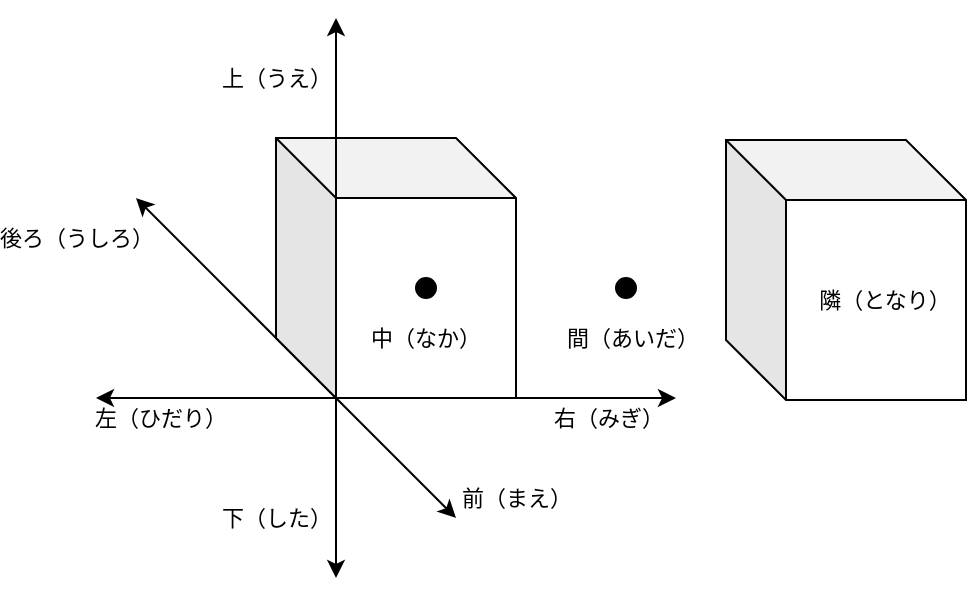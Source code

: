 <mxfile version="17.2.4" type="device" pages="2"><diagram id="fyIxxfksrRG_5w3AOqnU" name="Page-2"><mxGraphModel dx="946" dy="614" grid="0" gridSize="10" guides="1" tooltips="1" connect="1" arrows="1" fold="1" page="1" pageScale="1" pageWidth="1654" pageHeight="2336" math="0" shadow="0"><root><mxCell id="z0bt2hSbTTJKv4o3XmPd-0"/><mxCell id="z0bt2hSbTTJKv4o3XmPd-1" parent="z0bt2hSbTTJKv4o3XmPd-0"/><mxCell id="z0bt2hSbTTJKv4o3XmPd-6" value="" style="endArrow=classic;html=1;rounded=0;endFill=1;startArrow=classic;startFill=1;" parent="z0bt2hSbTTJKv4o3XmPd-1" edge="1"><mxGeometry width="50" height="50" relative="1" as="geometry"><mxPoint x="660" y="350" as="sourcePoint"/><mxPoint x="820" y="510" as="targetPoint"/></mxGeometry></mxCell><mxCell id="z0bt2hSbTTJKv4o3XmPd-7" value="後ろ（うしろ）" style="edgeLabel;html=1;align=center;verticalAlign=middle;resizable=0;points=[];labelBackgroundColor=none;" parent="z0bt2hSbTTJKv4o3XmPd-6" vertex="1" connectable="0"><mxGeometry x="0.2" relative="1" as="geometry"><mxPoint x="-126" y="-76" as="offset"/></mxGeometry></mxCell><mxCell id="z0bt2hSbTTJKv4o3XmPd-11" value="前（まえ）" style="edgeLabel;html=1;align=center;verticalAlign=middle;resizable=0;points=[];labelBackgroundColor=none;" parent="z0bt2hSbTTJKv4o3XmPd-6" vertex="1" connectable="0"><mxGeometry x="0.6" y="3" relative="1" as="geometry"><mxPoint x="60" y="24" as="offset"/></mxGeometry></mxCell><mxCell id="z0bt2hSbTTJKv4o3XmPd-2" value="" style="shape=cube;whiteSpace=wrap;html=1;boundedLbl=1;backgroundOutline=1;darkOpacity=0.05;darkOpacity2=0.1;fillColor=default;size=30;" parent="z0bt2hSbTTJKv4o3XmPd-1" vertex="1"><mxGeometry x="730" y="320" width="120" height="130" as="geometry"/></mxCell><mxCell id="z0bt2hSbTTJKv4o3XmPd-12" value="" style="endArrow=classic;html=1;rounded=0;endFill=1;startArrow=classic;startFill=1;" parent="z0bt2hSbTTJKv4o3XmPd-1" edge="1"><mxGeometry width="50" height="50" relative="1" as="geometry"><mxPoint x="640" y="450" as="sourcePoint"/><mxPoint x="930" y="450" as="targetPoint"/></mxGeometry></mxCell><mxCell id="z0bt2hSbTTJKv4o3XmPd-13" value="左（ひだり）" style="edgeLabel;html=1;align=center;verticalAlign=middle;resizable=0;points=[];labelBackgroundColor=none;" parent="z0bt2hSbTTJKv4o3XmPd-12" vertex="1" connectable="0"><mxGeometry x="0.2" relative="1" as="geometry"><mxPoint x="-142" y="10" as="offset"/></mxGeometry></mxCell><mxCell id="z0bt2hSbTTJKv4o3XmPd-14" value="右（みぎ）" style="edgeLabel;html=1;align=center;verticalAlign=middle;resizable=0;points=[];labelBackgroundColor=none;" parent="z0bt2hSbTTJKv4o3XmPd-12" vertex="1" connectable="0"><mxGeometry x="0.6" y="3" relative="1" as="geometry"><mxPoint x="24" y="13" as="offset"/></mxGeometry></mxCell><mxCell id="z0bt2hSbTTJKv4o3XmPd-18" value="" style="endArrow=classic;html=1;rounded=0;endFill=1;startArrow=classic;startFill=1;" parent="z0bt2hSbTTJKv4o3XmPd-1" edge="1"><mxGeometry width="50" height="50" relative="1" as="geometry"><mxPoint x="760" y="540" as="sourcePoint"/><mxPoint x="760" y="260" as="targetPoint"/></mxGeometry></mxCell><mxCell id="z0bt2hSbTTJKv4o3XmPd-24" value="上（うえ）" style="edgeLabel;html=1;align=center;verticalAlign=middle;resizable=0;points=[];labelBackgroundColor=none;" parent="z0bt2hSbTTJKv4o3XmPd-18" vertex="1" connectable="0"><mxGeometry x="0.817" relative="1" as="geometry"><mxPoint x="-30" y="4" as="offset"/></mxGeometry></mxCell><mxCell id="z0bt2hSbTTJKv4o3XmPd-25" value="下（した）" style="edgeLabel;html=1;align=center;verticalAlign=middle;resizable=0;points=[];" parent="z0bt2hSbTTJKv4o3XmPd-18" vertex="1" connectable="0"><mxGeometry x="-0.714" y="1" relative="1" as="geometry"><mxPoint x="-29" y="10" as="offset"/></mxGeometry></mxCell><mxCell id="z0bt2hSbTTJKv4o3XmPd-26" value="" style="ellipse;whiteSpace=wrap;html=1;aspect=fixed;labelBackgroundColor=none;fillColor=#000000;" parent="z0bt2hSbTTJKv4o3XmPd-1" vertex="1"><mxGeometry x="800" y="390" width="10" height="10" as="geometry"/></mxCell><mxCell id="z0bt2hSbTTJKv4o3XmPd-28" value="&lt;font style=&quot;font-size: 11px&quot;&gt;中（なか）&lt;/font&gt;" style="text;html=1;strokeColor=none;fillColor=none;align=center;verticalAlign=middle;whiteSpace=wrap;rounded=0;labelBackgroundColor=none;" parent="z0bt2hSbTTJKv4o3XmPd-1" vertex="1"><mxGeometry x="775" y="410" width="60" height="20" as="geometry"/></mxCell><mxCell id="z0bt2hSbTTJKv4o3XmPd-36" value="&lt;font style=&quot;font-size: 11px&quot;&gt;間（あいだ）&lt;/font&gt;" style="text;html=1;strokeColor=none;fillColor=none;align=center;verticalAlign=middle;whiteSpace=wrap;rounded=0;labelBackgroundColor=none;" parent="z0bt2hSbTTJKv4o3XmPd-1" vertex="1"><mxGeometry x="871" y="410" width="75" height="20" as="geometry"/></mxCell><mxCell id="z0bt2hSbTTJKv4o3XmPd-37" value="" style="ellipse;whiteSpace=wrap;html=1;aspect=fixed;labelBackgroundColor=none;fillColor=#000000;" parent="z0bt2hSbTTJKv4o3XmPd-1" vertex="1"><mxGeometry x="900" y="390" width="10" height="10" as="geometry"/></mxCell><mxCell id="z0bt2hSbTTJKv4o3XmPd-39" value="" style="group;fillColor=default;" parent="z0bt2hSbTTJKv4o3XmPd-1" vertex="1" connectable="0"><mxGeometry x="955" y="321" width="120" height="130" as="geometry"/></mxCell><mxCell id="z0bt2hSbTTJKv4o3XmPd-32" value="&lt;font style=&quot;font-size: 11px&quot;&gt;隣（となり）&lt;/font&gt;" style="text;html=1;strokeColor=none;fillColor=none;align=center;verticalAlign=middle;whiteSpace=wrap;rounded=0;labelBackgroundColor=none;" parent="z0bt2hSbTTJKv4o3XmPd-39" vertex="1"><mxGeometry x="42" y="70" width="75" height="20" as="geometry"/></mxCell><mxCell id="z0bt2hSbTTJKv4o3XmPd-33" value="" style="shape=cube;whiteSpace=wrap;html=1;boundedLbl=1;backgroundOutline=1;darkOpacity=0.05;darkOpacity2=0.1;fillColor=none;size=30;" parent="z0bt2hSbTTJKv4o3XmPd-39" vertex="1"><mxGeometry width="120" height="130" as="geometry"/></mxCell></root></mxGraphModel></diagram><diagram id="JkhuNl2RGPI8bCacHLsy" name="Page-3"><mxGraphModel dx="946" dy="614" grid="0" gridSize="10" guides="1" tooltips="1" connect="1" arrows="1" fold="1" page="1" pageScale="1" pageWidth="1654" pageHeight="2336" math="0" shadow="0"><root><mxCell id="0"/><mxCell id="1" parent="0"/><mxCell id="VnvQ032t9LwI5YWu3_Em-1" value="" style="endArrow=classic;html=1;rounded=0;endFill=1;startArrow=classic;startFill=1;fontStyle=0;movable=0;resizable=0;rotatable=0;deletable=0;editable=0;connectable=0;" edge="1" parent="1"><mxGeometry width="50" height="50" relative="1" as="geometry"><mxPoint x="299.574" y="415.365" as="sourcePoint"/><mxPoint x="697.869" y="415.365" as="targetPoint"/></mxGeometry></mxCell><mxCell id="VnvQ032t9LwI5YWu3_Em-4" value="" style="endArrow=classic;html=1;rounded=0;endFill=1;startArrow=classic;startFill=1;fontStyle=0;movable=0;resizable=0;rotatable=0;deletable=0;editable=0;connectable=0;" edge="1" parent="1"><mxGeometry width="50" height="50" relative="1" as="geometry"><mxPoint x="498.722" y="614.511" as="sourcePoint"/><mxPoint x="498.722" y="216.219" as="targetPoint"/></mxGeometry></mxCell><mxCell id="VnvQ032t9LwI5YWu3_Em-7" value="北（きた）" style="text;html=1;align=center;verticalAlign=middle;resizable=0;points=[];autosize=1;strokeColor=none;fillColor=none;fontStyle=0" vertex="1" parent="1"><mxGeometry x="464.005" y="197.996" width="70" height="18" as="geometry"/></mxCell><mxCell id="VnvQ032t9LwI5YWu3_Em-8" value="東（ひがし）" style="text;html=1;align=center;verticalAlign=middle;resizable=0;points=[];autosize=1;strokeColor=none;fillColor=none;fontStyle=0" vertex="1" parent="1"><mxGeometry x="699.999" y="405.998" width="82" height="18" as="geometry"/></mxCell><mxCell id="VnvQ032t9LwI5YWu3_Em-9" value="南（みなみ）" style="text;html=1;align=center;verticalAlign=middle;resizable=0;points=[];autosize=1;strokeColor=none;fillColor=none;fontStyle=0" vertex="1" parent="1"><mxGeometry x="458.001" y="617.001" width="82" height="18" as="geometry"/></mxCell><mxCell id="VnvQ032t9LwI5YWu3_Em-10" value="西（にし）" style="text;html=1;align=center;verticalAlign=middle;resizable=0;points=[];autosize=1;strokeColor=none;fillColor=none;fontStyle=0" vertex="1" parent="1"><mxGeometry x="228" y="405.998" width="70" height="18" as="geometry"/></mxCell><mxCell id="VnvQ032t9LwI5YWu3_Em-14" value="南東（なんとう）" style="text;html=1;align=center;verticalAlign=middle;resizable=0;points=[];autosize=1;strokeColor=none;fillColor=none;fontStyle=0" vertex="1" parent="1"><mxGeometry x="642.002" y="557.005" width="106" height="18" as="geometry"/></mxCell><mxCell id="VnvQ032t9LwI5YWu3_Em-15" value="南西（なんせい）" style="text;html=1;align=center;verticalAlign=middle;resizable=0;points=[];autosize=1;strokeColor=none;fillColor=none;fontStyle=0" vertex="1" parent="1"><mxGeometry x="250.997" y="557.005" width="106" height="18" as="geometry"/></mxCell><mxCell id="VnvQ032t9LwI5YWu3_Em-18" value="" style="endArrow=classic;html=1;rounded=0;endFill=1;startArrow=classic;startFill=1;fontStyle=0;movable=0;resizable=0;rotatable=0;deletable=0;editable=0;connectable=0;" edge="1" parent="1"><mxGeometry width="50" height="50" relative="1" as="geometry"><mxPoint x="356.829" y="274.718" as="sourcePoint"/><mxPoint x="640.614" y="556.012" as="targetPoint"/></mxGeometry></mxCell><mxCell id="VnvQ032t9LwI5YWu3_Em-19" value="" style="endArrow=classic;html=1;rounded=0;endFill=1;startArrow=classic;startFill=1;fontStyle=0;movable=0;resizable=0;rotatable=0;deletable=0;editable=0;connectable=0;" edge="1" parent="1"><mxGeometry width="50" height="50" relative="1" as="geometry"><mxPoint x="358.074" y="557.257" as="sourcePoint"/><mxPoint x="639.37" y="273.473" as="targetPoint"/></mxGeometry></mxCell><mxCell id="VnvQ032t9LwI5YWu3_Em-32" value="" style="endArrow=classic;html=1;rounded=0;endFill=1;startArrow=classic;startFill=1;fontStyle=0;movable=0;resizable=0;rotatable=0;deletable=0;editable=0;connectable=0;" edge="1" parent="1"><mxGeometry width="50" height="50" relative="1" as="geometry"><mxPoint x="314.51" y="492.534" as="sourcePoint"/><mxPoint x="682.933" y="338.196" as="targetPoint"/></mxGeometry></mxCell><mxCell id="VnvQ032t9LwI5YWu3_Em-33" value="" style="endArrow=classic;html=1;rounded=0;endFill=1;startArrow=classic;startFill=1;fontStyle=0;movable=0;resizable=0;rotatable=0;deletable=0;editable=0;connectable=0;" edge="1" parent="1"><mxGeometry width="50" height="50" relative="1" as="geometry"><mxPoint x="575.891" y="599.575" as="sourcePoint"/><mxPoint x="421.552" y="231.155" as="targetPoint"/></mxGeometry></mxCell><mxCell id="VnvQ032t9LwI5YWu3_Em-23" value="" style="endArrow=classic;html=1;rounded=0;endFill=1;startArrow=classic;startFill=1;fontStyle=0;movable=0;resizable=0;rotatable=0;deletable=0;editable=0;connectable=0;" edge="1" parent="1"><mxGeometry width="50" height="50" relative="1" as="geometry"><mxPoint x="313.265" y="339.441" as="sourcePoint"/><mxPoint x="684.178" y="491.289" as="targetPoint"/></mxGeometry></mxCell><mxCell id="VnvQ032t9LwI5YWu3_Em-24" value="" style="endArrow=classic;html=1;rounded=0;endFill=1;startArrow=classic;startFill=1;fontStyle=0;movable=0;resizable=0;rotatable=0;deletable=0;editable=0;connectable=0;" edge="1" parent="1"><mxGeometry width="50" height="50" relative="1" as="geometry"><mxPoint x="422.797" y="600.82" as="sourcePoint"/><mxPoint x="574.647" y="229.91" as="targetPoint"/></mxGeometry></mxCell><mxCell id="VnvQ032t9LwI5YWu3_Em-13" value="北東（ほくとう）" style="text;html=1;align=center;verticalAlign=middle;resizable=0;points=[];autosize=1;strokeColor=none;fillColor=none;fontStyle=0" vertex="1" parent="1"><mxGeometry x="639.002" y="255.002" width="106" height="18" as="geometry"/></mxCell><mxCell id="VnvQ032t9LwI5YWu3_Em-16" value="北西（ほくせい）" style="text;html=1;align=center;verticalAlign=middle;resizable=0;points=[];autosize=1;strokeColor=none;fillColor=none;fontStyle=0" vertex="1" parent="1"><mxGeometry x="274.997" y="255.002" width="106" height="18" as="geometry"/></mxCell><mxCell id="VnvQ032t9LwI5YWu3_Em-36" value="北北東（ほくほくとう）" style="text;html=1;align=center;verticalAlign=middle;resizable=0;points=[];autosize=1;strokeColor=none;fillColor=none;fontStyle=0" vertex="1" parent="1"><mxGeometry x="576.072" y="211.002" width="142" height="18" as="geometry"/></mxCell><mxCell id="VnvQ032t9LwI5YWu3_Em-37" value="東北東（とうこくとう）" style="text;html=1;align=center;verticalAlign=middle;resizable=0;points=[];autosize=1;strokeColor=none;fillColor=none;" vertex="1" parent="1"><mxGeometry x="683" y="320" width="142" height="18" as="geometry"/></mxCell><mxCell id="VnvQ032t9LwI5YWu3_Em-38" value="東南東（とうなんとう）" style="text;html=1;align=center;verticalAlign=middle;resizable=0;points=[];autosize=1;strokeColor=none;fillColor=none;" vertex="1" parent="1"><mxGeometry x="685" y="492" width="142" height="18" as="geometry"/></mxCell><mxCell id="VnvQ032t9LwI5YWu3_Em-39" value="南南東（なんなんとう）" style="text;html=1;align=center;verticalAlign=middle;resizable=0;points=[];autosize=1;strokeColor=none;fillColor=none;fontStyle=0" vertex="1" parent="1"><mxGeometry x="558.072" y="599.005" width="142" height="18" as="geometry"/></mxCell><mxCell id="VnvQ032t9LwI5YWu3_Em-40" value="南南西（なんなんせい）" style="text;html=1;align=center;verticalAlign=middle;resizable=0;points=[];autosize=1;strokeColor=none;fillColor=none;fontStyle=0" vertex="1" parent="1"><mxGeometry x="281.002" y="602.005" width="142" height="18" as="geometry"/></mxCell><mxCell id="VnvQ032t9LwI5YWu3_Em-41" value="西南西（せいなんせい）" style="text;html=1;align=center;verticalAlign=middle;resizable=0;points=[];autosize=1;strokeColor=none;fillColor=none;fontStyle=0" vertex="1" parent="1"><mxGeometry x="170.002" y="492.005" width="142" height="18" as="geometry"/></mxCell><mxCell id="VnvQ032t9LwI5YWu3_Em-42" value="西北西（せいほくにし）" style="text;html=1;align=center;verticalAlign=middle;resizable=0;points=[];autosize=1;strokeColor=none;fillColor=none;fontStyle=0" vertex="1" parent="1"><mxGeometry x="170" y="319.998" width="142" height="18" as="geometry"/></mxCell><mxCell id="VnvQ032t9LwI5YWu3_Em-43" value="北北西（ほくほくせい）" style="text;html=1;align=center;verticalAlign=middle;resizable=0;points=[];autosize=1;strokeColor=none;fillColor=none;fontStyle=0" vertex="1" parent="1"><mxGeometry x="299.007" y="211.002" width="142" height="18" as="geometry"/></mxCell></root></mxGraphModel></diagram></mxfile>